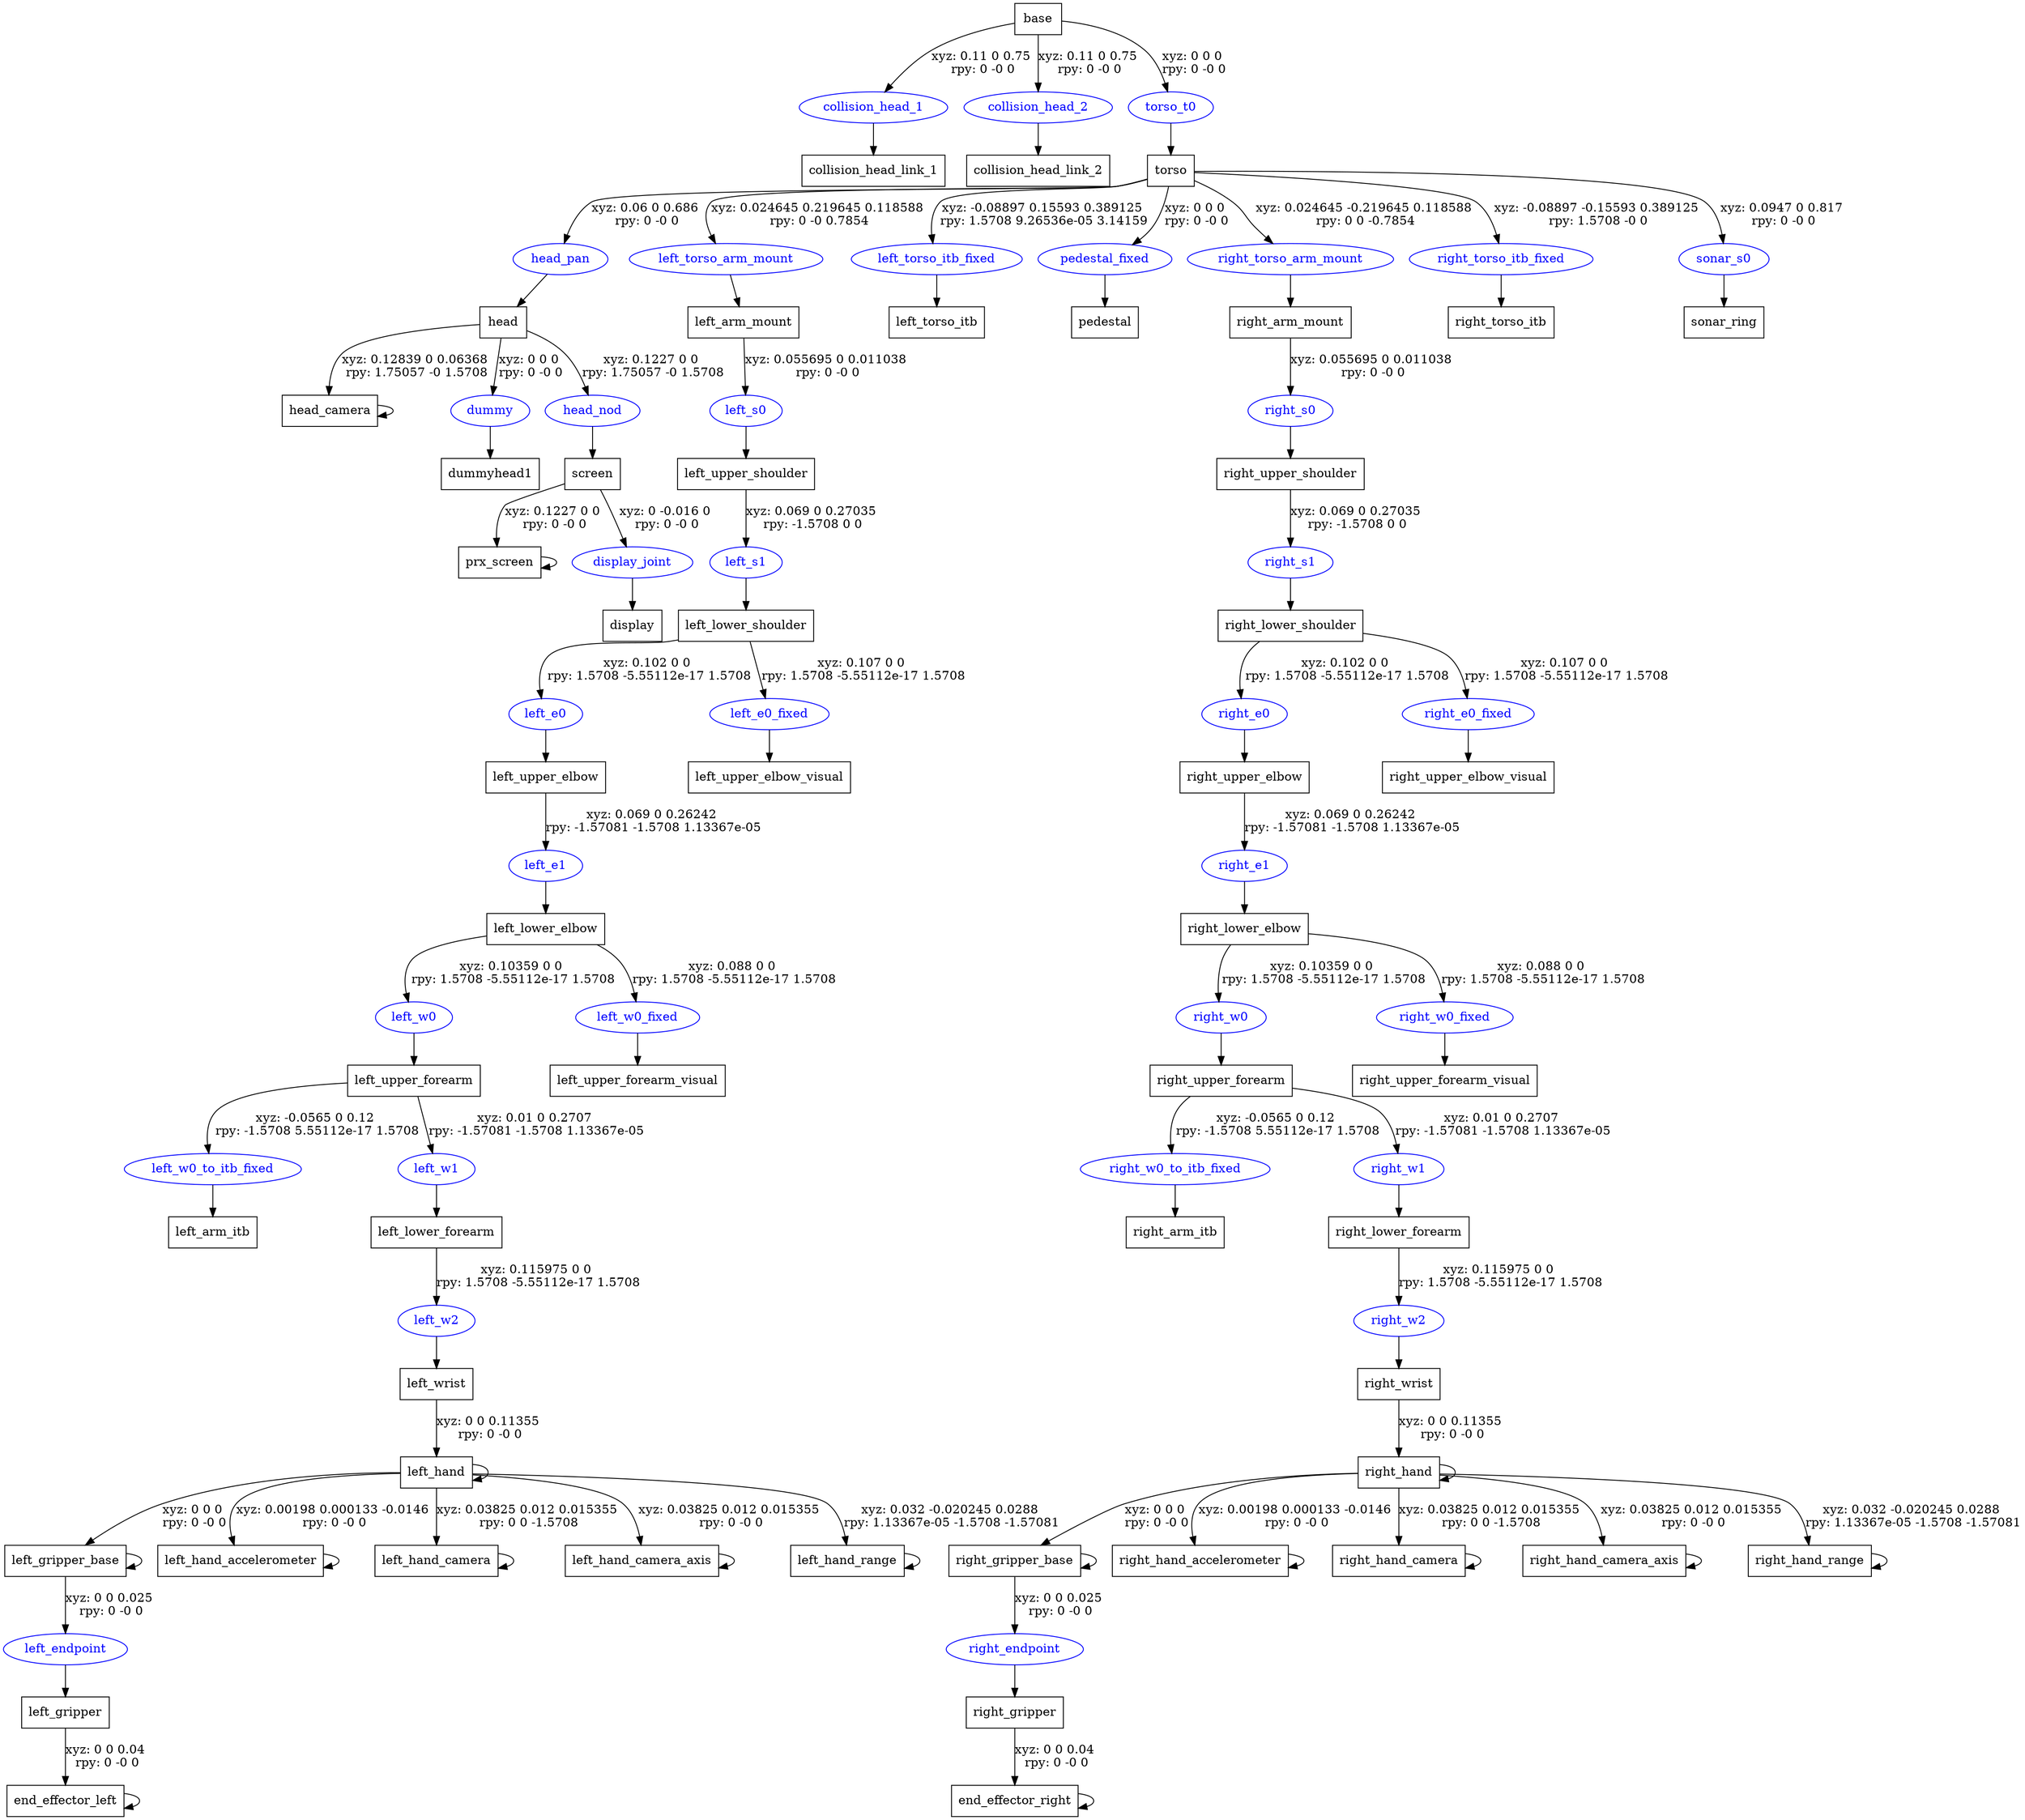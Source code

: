 digraph G {
node [shape=box];
"base" [label="base"];
"collision_head_link_1" [label="collision_head_link_1"];
"collision_head_link_2" [label="collision_head_link_2"];
"torso" [label="torso"];
"head" [label="head"];
"dummyhead1" [label="dummyhead1"];
"head_camera" [label="head_camera"];
"screen" [label="screen"];
"display" [label="display"];
"prx_screen" [label="prx_screen"];
"left_arm_mount" [label="left_arm_mount"];
"left_upper_shoulder" [label="left_upper_shoulder"];
"left_lower_shoulder" [label="left_lower_shoulder"];
"left_upper_elbow" [label="left_upper_elbow"];
"left_lower_elbow" [label="left_lower_elbow"];
"left_upper_forearm" [label="left_upper_forearm"];
"left_arm_itb" [label="left_arm_itb"];
"left_lower_forearm" [label="left_lower_forearm"];
"left_wrist" [label="left_wrist"];
"left_hand" [label="left_hand"];
"left_gripper_base" [label="left_gripper_base"];
"left_gripper" [label="left_gripper"];
"end_effector_left" [label="end_effector_left"];
"left_hand_accelerometer" [label="left_hand_accelerometer"];
"left_hand_camera" [label="left_hand_camera"];
"left_hand_camera_axis" [label="left_hand_camera_axis"];
"left_hand_range" [label="left_hand_range"];
"left_upper_forearm_visual" [label="left_upper_forearm_visual"];
"left_upper_elbow_visual" [label="left_upper_elbow_visual"];
"left_torso_itb" [label="left_torso_itb"];
"pedestal" [label="pedestal"];
"right_arm_mount" [label="right_arm_mount"];
"right_upper_shoulder" [label="right_upper_shoulder"];
"right_lower_shoulder" [label="right_lower_shoulder"];
"right_upper_elbow" [label="right_upper_elbow"];
"right_lower_elbow" [label="right_lower_elbow"];
"right_upper_forearm" [label="right_upper_forearm"];
"right_arm_itb" [label="right_arm_itb"];
"right_lower_forearm" [label="right_lower_forearm"];
"right_wrist" [label="right_wrist"];
"right_hand" [label="right_hand"];
"right_gripper_base" [label="right_gripper_base"];
"right_gripper" [label="right_gripper"];
"end_effector_right" [label="end_effector_right"];
"right_hand_accelerometer" [label="right_hand_accelerometer"];
"right_hand_camera" [label="right_hand_camera"];
"right_hand_camera_axis" [label="right_hand_camera_axis"];
"right_hand_range" [label="right_hand_range"];
"right_upper_forearm_visual" [label="right_upper_forearm_visual"];
"right_upper_elbow_visual" [label="right_upper_elbow_visual"];
"right_torso_itb" [label="right_torso_itb"];
"sonar_ring" [label="sonar_ring"];
node [shape=ellipse, color=blue, fontcolor=blue];
"base" -> "collision_head_1" [label="xyz: 0.11 0 0.75 \nrpy: 0 -0 0"]
"collision_head_1" -> "collision_head_link_1"
"base" -> "collision_head_2" [label="xyz: 0.11 0 0.75 \nrpy: 0 -0 0"]
"collision_head_2" -> "collision_head_link_2"
"base" -> "torso_t0" [label="xyz: 0 0 0 \nrpy: 0 -0 0"]
"torso_t0" -> "torso"
"torso" -> "head_pan" [label="xyz: 0.06 0 0.686 \nrpy: 0 -0 0"]
"head_pan" -> "head"
"head" -> "dummy" [label="xyz: 0 0 0 \nrpy: 0 -0 0"]
"dummy" -> "dummyhead1"
"head" -> "head_camera" [label="xyz: 0.12839 0 0.06368 \nrpy: 1.75057 -0 1.5708"]
"head_camera" -> "head_camera"
"head" -> "head_nod" [label="xyz: 0.1227 0 0 \nrpy: 1.75057 -0 1.5708"]
"head_nod" -> "screen"
"screen" -> "display_joint" [label="xyz: 0 -0.016 0 \nrpy: 0 -0 0"]
"display_joint" -> "display"
"screen" -> "prx_screen" [label="xyz: 0.1227 0 0 \nrpy: 0 -0 0"]
"prx_screen" -> "prx_screen"
"torso" -> "left_torso_arm_mount" [label="xyz: 0.024645 0.219645 0.118588 \nrpy: 0 -0 0.7854"]
"left_torso_arm_mount" -> "left_arm_mount"
"left_arm_mount" -> "left_s0" [label="xyz: 0.055695 0 0.011038 \nrpy: 0 -0 0"]
"left_s0" -> "left_upper_shoulder"
"left_upper_shoulder" -> "left_s1" [label="xyz: 0.069 0 0.27035 \nrpy: -1.5708 0 0"]
"left_s1" -> "left_lower_shoulder"
"left_lower_shoulder" -> "left_e0" [label="xyz: 0.102 0 0 \nrpy: 1.5708 -5.55112e-17 1.5708"]
"left_e0" -> "left_upper_elbow"
"left_upper_elbow" -> "left_e1" [label="xyz: 0.069 0 0.26242 \nrpy: -1.57081 -1.5708 1.13367e-05"]
"left_e1" -> "left_lower_elbow"
"left_lower_elbow" -> "left_w0" [label="xyz: 0.10359 0 0 \nrpy: 1.5708 -5.55112e-17 1.5708"]
"left_w0" -> "left_upper_forearm"
"left_upper_forearm" -> "left_w0_to_itb_fixed" [label="xyz: -0.0565 0 0.12 \nrpy: -1.5708 5.55112e-17 1.5708"]
"left_w0_to_itb_fixed" -> "left_arm_itb"
"left_upper_forearm" -> "left_w1" [label="xyz: 0.01 0 0.2707 \nrpy: -1.57081 -1.5708 1.13367e-05"]
"left_w1" -> "left_lower_forearm"
"left_lower_forearm" -> "left_w2" [label="xyz: 0.115975 0 0 \nrpy: 1.5708 -5.55112e-17 1.5708"]
"left_w2" -> "left_wrist"
"left_wrist" -> "left_hand" [label="xyz: 0 0 0.11355 \nrpy: 0 -0 0"]
"left_hand" -> "left_hand"
"left_hand" -> "left_gripper_base" [label="xyz: 0 0 0 \nrpy: 0 -0 0"]
"left_gripper_base" -> "left_gripper_base"
"left_gripper_base" -> "left_endpoint" [label="xyz: 0 0 0.025 \nrpy: 0 -0 0"]
"left_endpoint" -> "left_gripper"
"left_gripper" -> "end_effector_left" [label="xyz: 0 0 0.04 \nrpy: 0 -0 0"]
"end_effector_left" -> "end_effector_left"
"left_hand" -> "left_hand_accelerometer" [label="xyz: 0.00198 0.000133 -0.0146 \nrpy: 0 -0 0"]
"left_hand_accelerometer" -> "left_hand_accelerometer"
"left_hand" -> "left_hand_camera" [label="xyz: 0.03825 0.012 0.015355 \nrpy: 0 0 -1.5708"]
"left_hand_camera" -> "left_hand_camera"
"left_hand" -> "left_hand_camera_axis" [label="xyz: 0.03825 0.012 0.015355 \nrpy: 0 -0 0"]
"left_hand_camera_axis" -> "left_hand_camera_axis"
"left_hand" -> "left_hand_range" [label="xyz: 0.032 -0.020245 0.0288 \nrpy: 1.13367e-05 -1.5708 -1.57081"]
"left_hand_range" -> "left_hand_range"
"left_lower_elbow" -> "left_w0_fixed" [label="xyz: 0.088 0 0 \nrpy: 1.5708 -5.55112e-17 1.5708"]
"left_w0_fixed" -> "left_upper_forearm_visual"
"left_lower_shoulder" -> "left_e0_fixed" [label="xyz: 0.107 0 0 \nrpy: 1.5708 -5.55112e-17 1.5708"]
"left_e0_fixed" -> "left_upper_elbow_visual"
"torso" -> "left_torso_itb_fixed" [label="xyz: -0.08897 0.15593 0.389125 \nrpy: 1.5708 9.26536e-05 3.14159"]
"left_torso_itb_fixed" -> "left_torso_itb"
"torso" -> "pedestal_fixed" [label="xyz: 0 0 0 \nrpy: 0 -0 0"]
"pedestal_fixed" -> "pedestal"
"torso" -> "right_torso_arm_mount" [label="xyz: 0.024645 -0.219645 0.118588 \nrpy: 0 0 -0.7854"]
"right_torso_arm_mount" -> "right_arm_mount"
"right_arm_mount" -> "right_s0" [label="xyz: 0.055695 0 0.011038 \nrpy: 0 -0 0"]
"right_s0" -> "right_upper_shoulder"
"right_upper_shoulder" -> "right_s1" [label="xyz: 0.069 0 0.27035 \nrpy: -1.5708 0 0"]
"right_s1" -> "right_lower_shoulder"
"right_lower_shoulder" -> "right_e0" [label="xyz: 0.102 0 0 \nrpy: 1.5708 -5.55112e-17 1.5708"]
"right_e0" -> "right_upper_elbow"
"right_upper_elbow" -> "right_e1" [label="xyz: 0.069 0 0.26242 \nrpy: -1.57081 -1.5708 1.13367e-05"]
"right_e1" -> "right_lower_elbow"
"right_lower_elbow" -> "right_w0" [label="xyz: 0.10359 0 0 \nrpy: 1.5708 -5.55112e-17 1.5708"]
"right_w0" -> "right_upper_forearm"
"right_upper_forearm" -> "right_w0_to_itb_fixed" [label="xyz: -0.0565 0 0.12 \nrpy: -1.5708 5.55112e-17 1.5708"]
"right_w0_to_itb_fixed" -> "right_arm_itb"
"right_upper_forearm" -> "right_w1" [label="xyz: 0.01 0 0.2707 \nrpy: -1.57081 -1.5708 1.13367e-05"]
"right_w1" -> "right_lower_forearm"
"right_lower_forearm" -> "right_w2" [label="xyz: 0.115975 0 0 \nrpy: 1.5708 -5.55112e-17 1.5708"]
"right_w2" -> "right_wrist"
"right_wrist" -> "right_hand" [label="xyz: 0 0 0.11355 \nrpy: 0 -0 0"]
"right_hand" -> "right_hand"
"right_hand" -> "right_gripper_base" [label="xyz: 0 0 0 \nrpy: 0 -0 0"]
"right_gripper_base" -> "right_gripper_base"
"right_gripper_base" -> "right_endpoint" [label="xyz: 0 0 0.025 \nrpy: 0 -0 0"]
"right_endpoint" -> "right_gripper"
"right_gripper" -> "end_effector_right" [label="xyz: 0 0 0.04 \nrpy: 0 -0 0"]
"end_effector_right" -> "end_effector_right"
"right_hand" -> "right_hand_accelerometer" [label="xyz: 0.00198 0.000133 -0.0146 \nrpy: 0 -0 0"]
"right_hand_accelerometer" -> "right_hand_accelerometer"
"right_hand" -> "right_hand_camera" [label="xyz: 0.03825 0.012 0.015355 \nrpy: 0 0 -1.5708"]
"right_hand_camera" -> "right_hand_camera"
"right_hand" -> "right_hand_camera_axis" [label="xyz: 0.03825 0.012 0.015355 \nrpy: 0 -0 0"]
"right_hand_camera_axis" -> "right_hand_camera_axis"
"right_hand" -> "right_hand_range" [label="xyz: 0.032 -0.020245 0.0288 \nrpy: 1.13367e-05 -1.5708 -1.57081"]
"right_hand_range" -> "right_hand_range"
"right_lower_elbow" -> "right_w0_fixed" [label="xyz: 0.088 0 0 \nrpy: 1.5708 -5.55112e-17 1.5708"]
"right_w0_fixed" -> "right_upper_forearm_visual"
"right_lower_shoulder" -> "right_e0_fixed" [label="xyz: 0.107 0 0 \nrpy: 1.5708 -5.55112e-17 1.5708"]
"right_e0_fixed" -> "right_upper_elbow_visual"
"torso" -> "right_torso_itb_fixed" [label="xyz: -0.08897 -0.15593 0.389125 \nrpy: 1.5708 -0 0"]
"right_torso_itb_fixed" -> "right_torso_itb"
"torso" -> "sonar_s0" [label="xyz: 0.0947 0 0.817 \nrpy: 0 -0 0"]
"sonar_s0" -> "sonar_ring"
}
